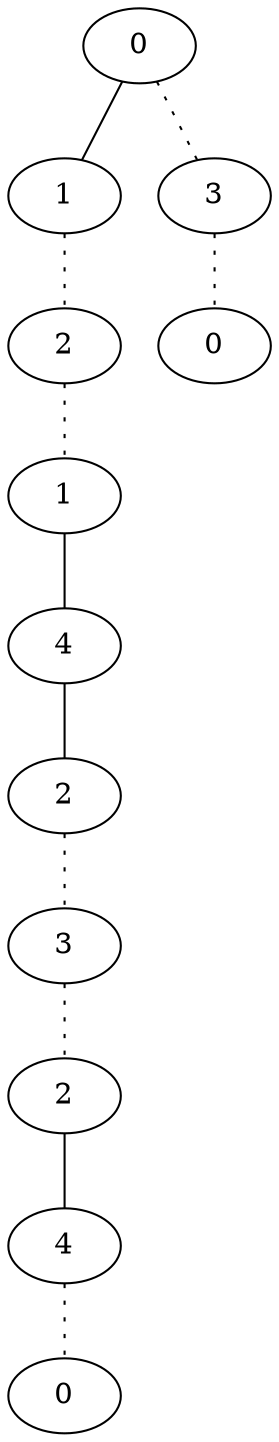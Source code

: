 graph {
a0[label=0];
a1[label=1];
a2[label=2];
a3[label=1];
a4[label=4];
a5[label=2];
a6[label=3];
a7[label=2];
a8[label=4];
a9[label=0];
a10[label=3];
a11[label=0];
a0 -- a1;
a0 -- a10 [style=dotted];
a1 -- a2 [style=dotted];
a2 -- a3 [style=dotted];
a3 -- a4;
a4 -- a5;
a5 -- a6 [style=dotted];
a6 -- a7 [style=dotted];
a7 -- a8;
a8 -- a9 [style=dotted];
a10 -- a11 [style=dotted];
}

